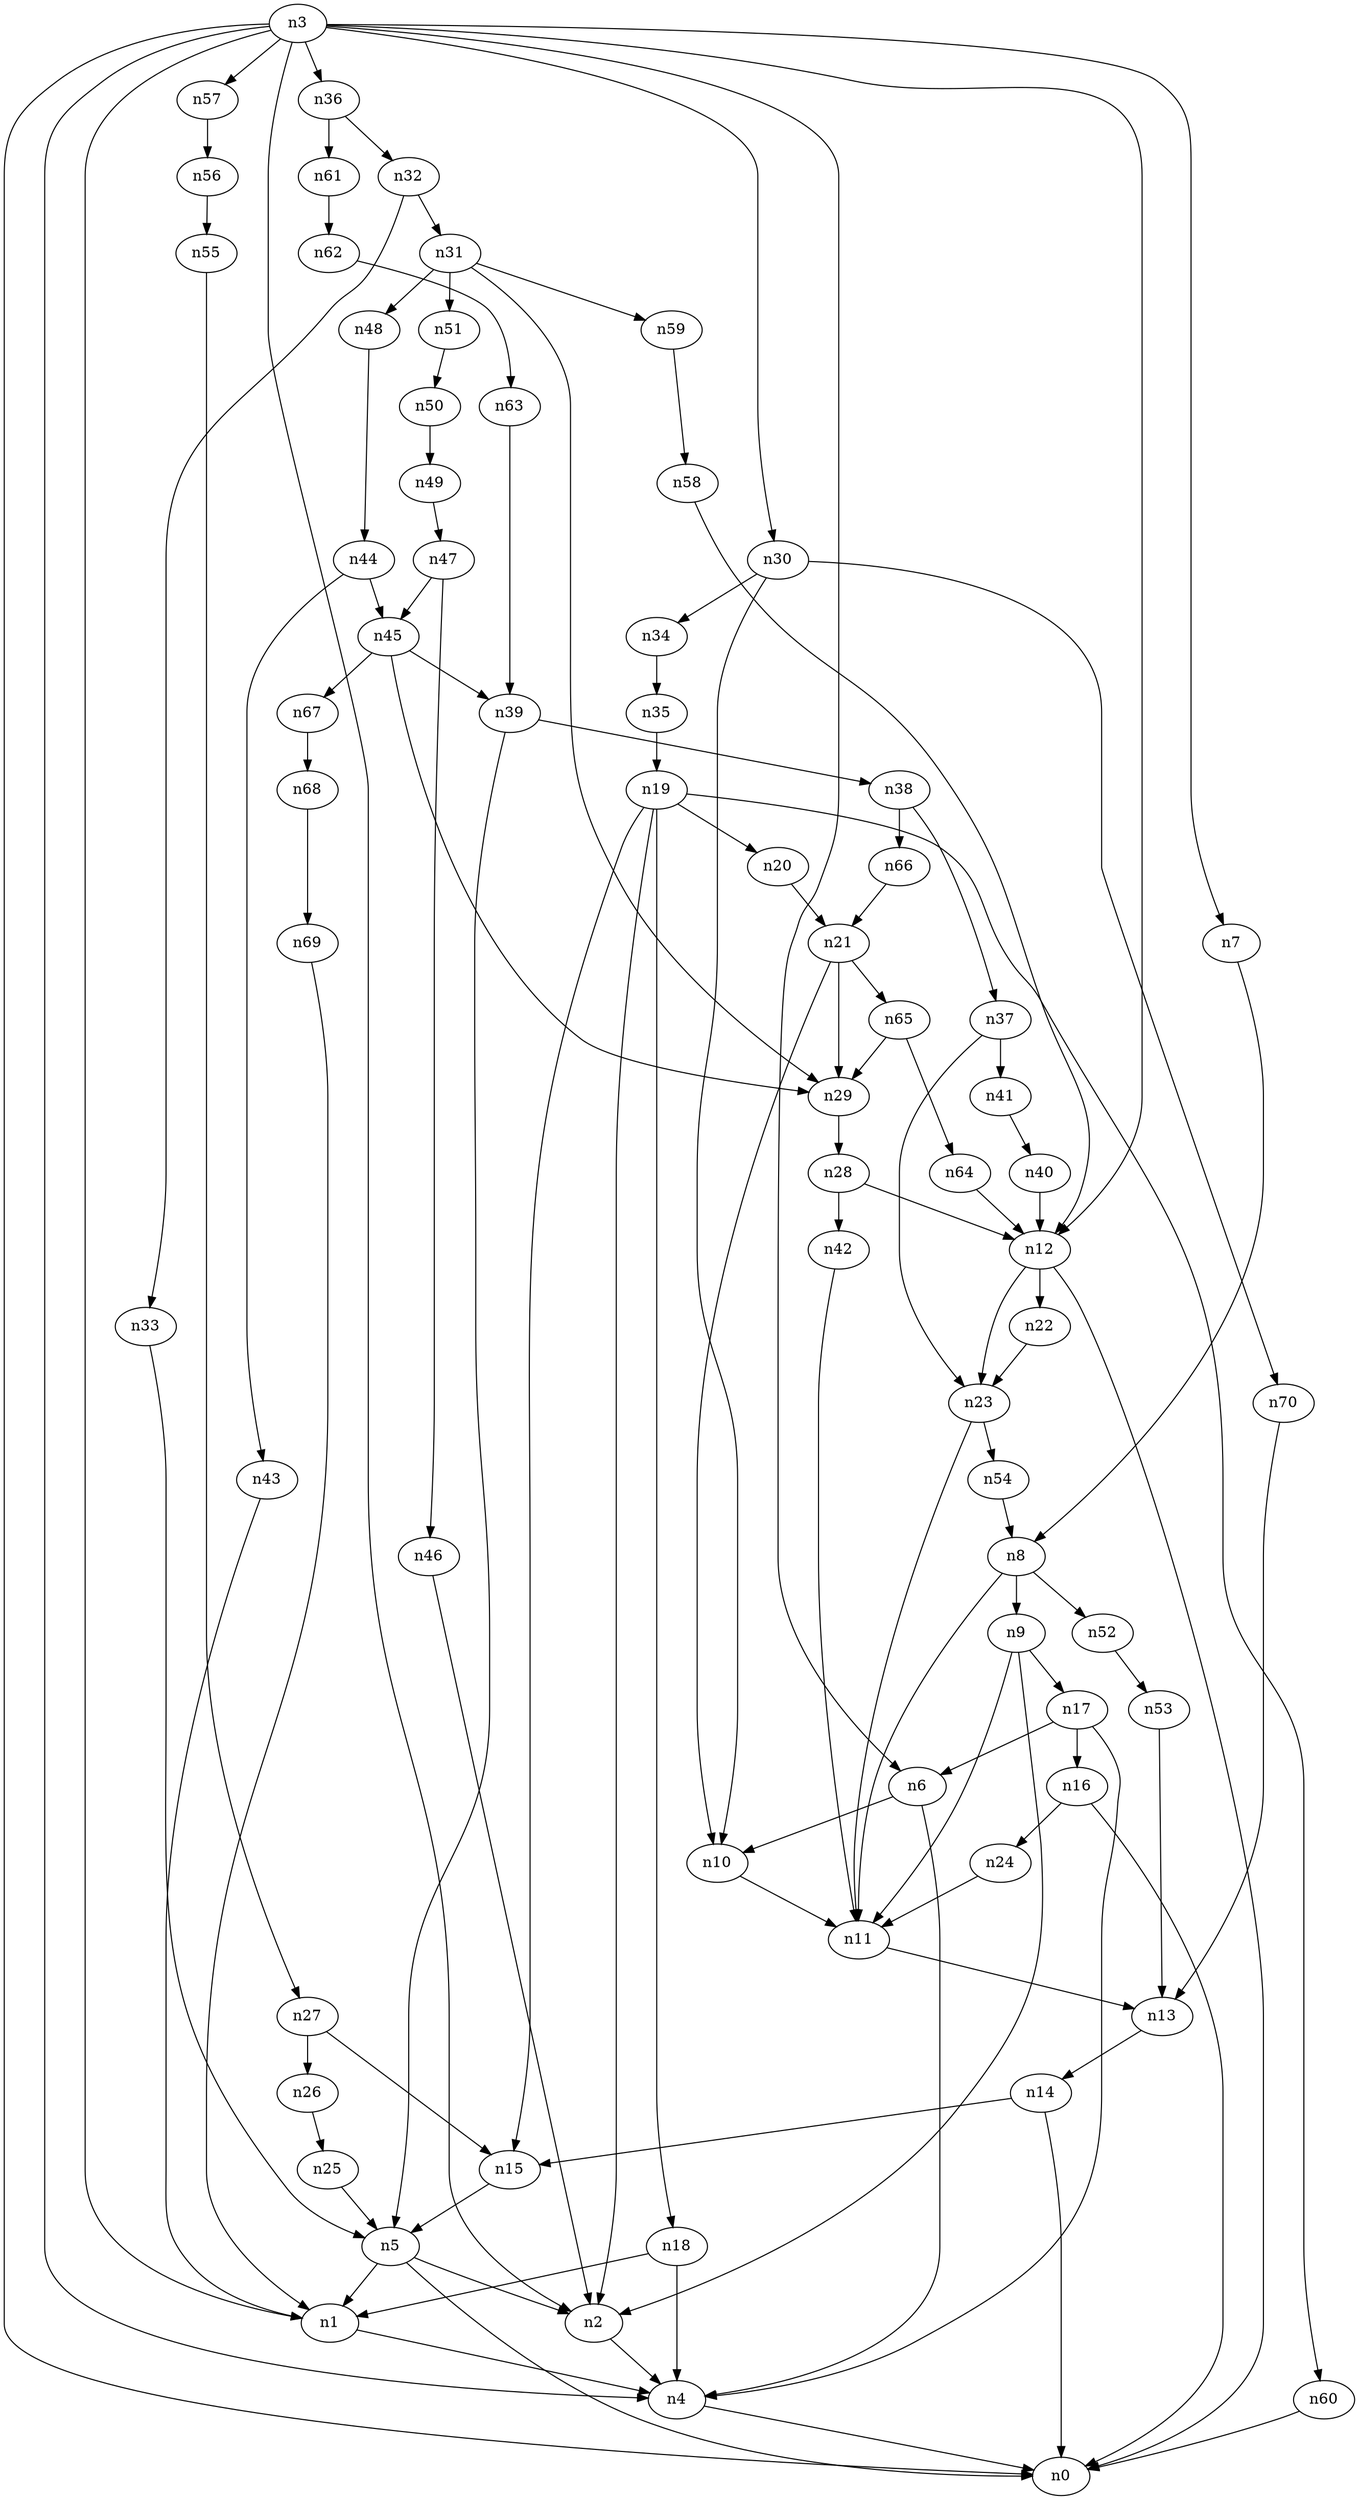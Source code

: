 digraph G {
	n1 -> n4	 [_graphml_id=e4];
	n2 -> n4	 [_graphml_id=e7];
	n3 -> n0	 [_graphml_id=e0];
	n3 -> n1	 [_graphml_id=e3];
	n3 -> n2	 [_graphml_id=e6];
	n3 -> n4	 [_graphml_id=e29];
	n3 -> n6	 [_graphml_id=e9];
	n3 -> n7	 [_graphml_id=e11];
	n3 -> n12	 [_graphml_id=e18];
	n3 -> n30	 [_graphml_id=e48];
	n3 -> n36	 [_graphml_id=e58];
	n3 -> n57	 [_graphml_id=e94];
	n4 -> n0	 [_graphml_id=e1];
	n5 -> n0	 [_graphml_id=e2];
	n5 -> n1	 [_graphml_id=e5];
	n5 -> n2	 [_graphml_id=e8];
	n6 -> n4	 [_graphml_id=e10];
	n6 -> n10	 [_graphml_id=e15];
	n7 -> n8	 [_graphml_id=e12];
	n8 -> n9	 [_graphml_id=e13];
	n8 -> n11	 [_graphml_id=e39];
	n8 -> n52	 [_graphml_id=e85];
	n9 -> n2	 [_graphml_id=e14];
	n9 -> n11	 [_graphml_id=e17];
	n9 -> n17	 [_graphml_id=e26];
	n10 -> n11	 [_graphml_id=e16];
	n11 -> n13	 [_graphml_id=e20];
	n12 -> n0	 [_graphml_id=e19];
	n12 -> n22	 [_graphml_id=e34];
	n12 -> n23	 [_graphml_id=e80];
	n13 -> n14	 [_graphml_id=e21];
	n14 -> n0	 [_graphml_id=e60];
	n14 -> n15	 [_graphml_id=e22];
	n15 -> n5	 [_graphml_id=e23];
	n16 -> n0	 [_graphml_id=e24];
	n16 -> n24	 [_graphml_id=e38];
	n17 -> n4	 [_graphml_id=e40];
	n17 -> n6	 [_graphml_id=e70];
	n17 -> n16	 [_graphml_id=e25];
	n18 -> n1	 [_graphml_id=e27];
	n18 -> n4	 [_graphml_id=e28];
	n19 -> n2	 [_graphml_id=e50];
	n19 -> n15	 [_graphml_id=e90];
	n19 -> n18	 [_graphml_id=e30];
	n19 -> n20	 [_graphml_id=e31];
	n19 -> n60	 [_graphml_id=e98];
	n20 -> n21	 [_graphml_id=e32];
	n21 -> n10	 [_graphml_id=e33];
	n21 -> n29	 [_graphml_id=e47];
	n21 -> n65	 [_graphml_id=e107];
	n22 -> n23	 [_graphml_id=e35];
	n23 -> n11	 [_graphml_id=e36];
	n23 -> n54	 [_graphml_id=e88];
	n24 -> n11	 [_graphml_id=e37];
	n25 -> n5	 [_graphml_id=e41];
	n26 -> n25	 [_graphml_id=e42];
	n27 -> n15	 [_graphml_id=e44];
	n27 -> n26	 [_graphml_id=e43];
	n28 -> n12	 [_graphml_id=e45];
	n28 -> n42	 [_graphml_id=e69];
	n29 -> n28	 [_graphml_id=e46];
	n30 -> n10	 [_graphml_id=e49];
	n30 -> n34	 [_graphml_id=e55];
	n30 -> n70	 [_graphml_id=e115];
	n31 -> n29	 [_graphml_id=e51];
	n31 -> n48	 [_graphml_id=e78];
	n31 -> n51	 [_graphml_id=e84];
	n31 -> n59	 [_graphml_id=e97];
	n32 -> n31	 [_graphml_id=e52];
	n32 -> n33	 [_graphml_id=e53];
	n33 -> n5	 [_graphml_id=e54];
	n34 -> n35	 [_graphml_id=e56];
	n35 -> n19	 [_graphml_id=e57];
	n36 -> n32	 [_graphml_id=e59];
	n36 -> n61	 [_graphml_id=e101];
	n37 -> n23	 [_graphml_id=e61];
	n37 -> n41	 [_graphml_id=e67];
	n38 -> n37	 [_graphml_id=e62];
	n38 -> n66	 [_graphml_id=e109];
	n39 -> n5	 [_graphml_id=e64];
	n39 -> n38	 [_graphml_id=e63];
	n40 -> n12	 [_graphml_id=e65];
	n41 -> n40	 [_graphml_id=e66];
	n42 -> n11	 [_graphml_id=e68];
	n43 -> n1	 [_graphml_id=e71];
	n44 -> n43	 [_graphml_id=e72];
	n44 -> n45	 [_graphml_id=e73];
	n45 -> n29	 [_graphml_id=e74];
	n45 -> n39	 [_graphml_id=e100];
	n45 -> n67	 [_graphml_id=e111];
	n46 -> n2	 [_graphml_id=e75];
	n47 -> n45	 [_graphml_id=e77];
	n47 -> n46	 [_graphml_id=e76];
	n48 -> n44	 [_graphml_id=e79];
	n49 -> n47	 [_graphml_id=e81];
	n50 -> n49	 [_graphml_id=e82];
	n51 -> n50	 [_graphml_id=e83];
	n52 -> n53	 [_graphml_id=e86];
	n53 -> n13	 [_graphml_id=e87];
	n54 -> n8	 [_graphml_id=e89];
	n55 -> n27	 [_graphml_id=e91];
	n56 -> n55	 [_graphml_id=e92];
	n57 -> n56	 [_graphml_id=e93];
	n58 -> n12	 [_graphml_id=e95];
	n59 -> n58	 [_graphml_id=e96];
	n60 -> n0	 [_graphml_id=e99];
	n61 -> n62	 [_graphml_id=e102];
	n62 -> n63	 [_graphml_id=e103];
	n63 -> n39	 [_graphml_id=e104];
	n64 -> n12	 [_graphml_id=e105];
	n65 -> n29	 [_graphml_id=e110];
	n65 -> n64	 [_graphml_id=e106];
	n66 -> n21	 [_graphml_id=e108];
	n67 -> n68	 [_graphml_id=e112];
	n68 -> n69	 [_graphml_id=e113];
	n69 -> n1	 [_graphml_id=e114];
	n70 -> n13	 [_graphml_id=e116];
}
